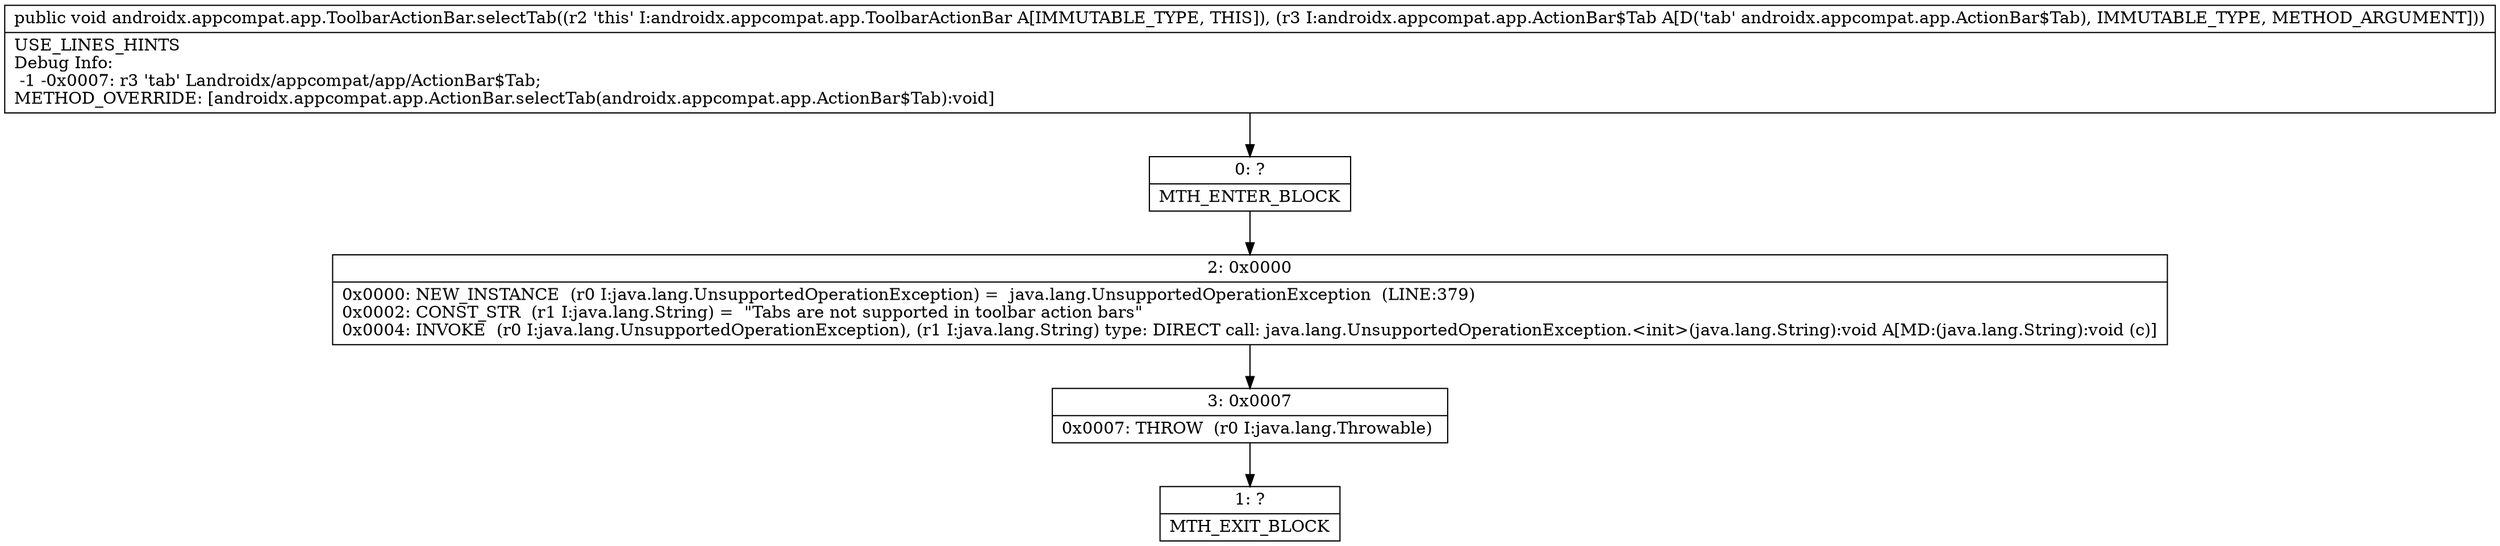 digraph "CFG forandroidx.appcompat.app.ToolbarActionBar.selectTab(Landroidx\/appcompat\/app\/ActionBar$Tab;)V" {
Node_0 [shape=record,label="{0\:\ ?|MTH_ENTER_BLOCK\l}"];
Node_2 [shape=record,label="{2\:\ 0x0000|0x0000: NEW_INSTANCE  (r0 I:java.lang.UnsupportedOperationException) =  java.lang.UnsupportedOperationException  (LINE:379)\l0x0002: CONST_STR  (r1 I:java.lang.String) =  \"Tabs are not supported in toolbar action bars\" \l0x0004: INVOKE  (r0 I:java.lang.UnsupportedOperationException), (r1 I:java.lang.String) type: DIRECT call: java.lang.UnsupportedOperationException.\<init\>(java.lang.String):void A[MD:(java.lang.String):void (c)]\l}"];
Node_3 [shape=record,label="{3\:\ 0x0007|0x0007: THROW  (r0 I:java.lang.Throwable) \l}"];
Node_1 [shape=record,label="{1\:\ ?|MTH_EXIT_BLOCK\l}"];
MethodNode[shape=record,label="{public void androidx.appcompat.app.ToolbarActionBar.selectTab((r2 'this' I:androidx.appcompat.app.ToolbarActionBar A[IMMUTABLE_TYPE, THIS]), (r3 I:androidx.appcompat.app.ActionBar$Tab A[D('tab' androidx.appcompat.app.ActionBar$Tab), IMMUTABLE_TYPE, METHOD_ARGUMENT]))  | USE_LINES_HINTS\lDebug Info:\l  \-1 \-0x0007: r3 'tab' Landroidx\/appcompat\/app\/ActionBar$Tab;\lMETHOD_OVERRIDE: [androidx.appcompat.app.ActionBar.selectTab(androidx.appcompat.app.ActionBar$Tab):void]\l}"];
MethodNode -> Node_0;Node_0 -> Node_2;
Node_2 -> Node_3;
Node_3 -> Node_1;
}

